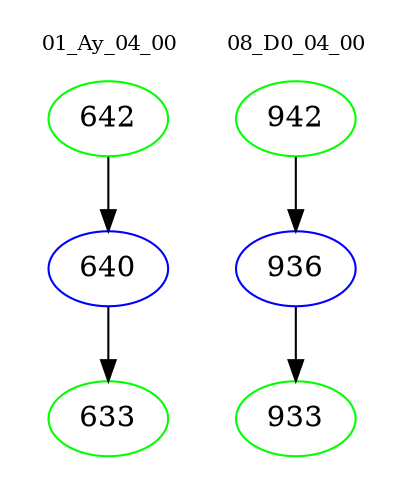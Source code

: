 digraph{
subgraph cluster_0 {
color = white
label = "01_Ay_04_00";
fontsize=10;
T0_642 [label="642", color="green"]
T0_642 -> T0_640 [color="black"]
T0_640 [label="640", color="blue"]
T0_640 -> T0_633 [color="black"]
T0_633 [label="633", color="green"]
}
subgraph cluster_1 {
color = white
label = "08_D0_04_00";
fontsize=10;
T1_942 [label="942", color="green"]
T1_942 -> T1_936 [color="black"]
T1_936 [label="936", color="blue"]
T1_936 -> T1_933 [color="black"]
T1_933 [label="933", color="green"]
}
}
